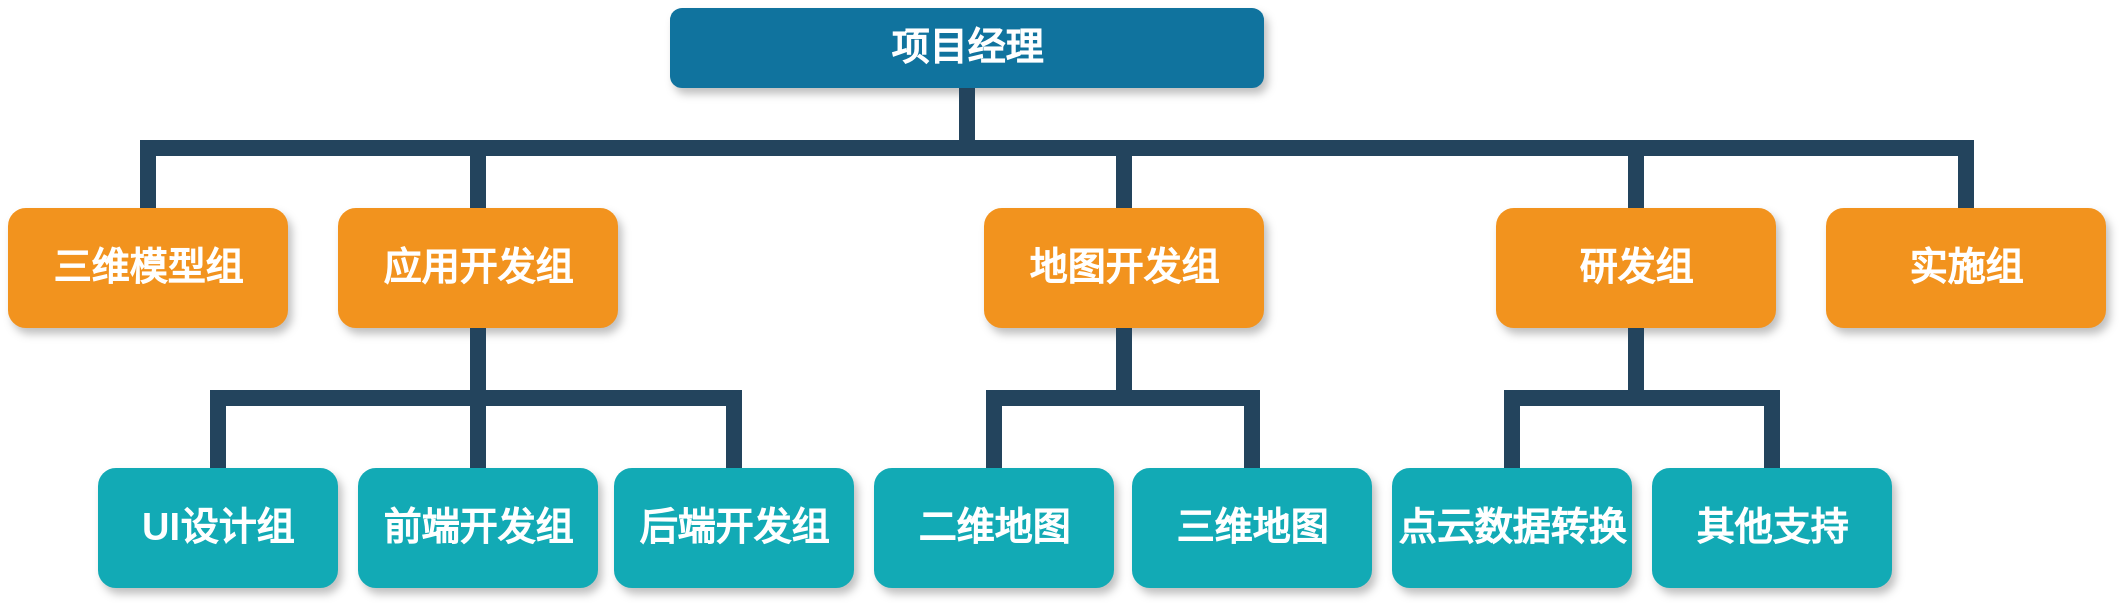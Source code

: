 <mxfile version="12.8.5" type="github">
  <diagram name="Page-1" id="64c3da0e-402f-94eb-ee01-a36477274f13">
    <mxGraphModel dx="973" dy="664" grid="1" gridSize="10" guides="1" tooltips="1" connect="1" arrows="1" fold="1" page="1" pageScale="1" pageWidth="1169" pageHeight="826" background="#ffffff" math="0" shadow="0">
      <root>
        <mxCell id="0" />
        <mxCell id="1" parent="0" />
        <mxCell id="2" value="项目经理" style="whiteSpace=wrap;rounded=1;shadow=1;fillColor=#10739E;strokeColor=none;fontColor=#FFFFFF;fontStyle=1;fontSize=19;" parent="1" vertex="1">
          <mxGeometry x="1043" y="70" width="297" height="40" as="geometry" />
        </mxCell>
        <mxCell id="3" value="三维模型组" style="whiteSpace=wrap;rounded=1;fillColor=#F2931E;strokeColor=none;shadow=1;fontColor=#FFFFFF;fontStyle=1;fontSize=19;" parent="1" vertex="1">
          <mxGeometry x="712" y="170.0" width="140" height="60" as="geometry" />
        </mxCell>
        <mxCell id="5" value="实施组" style="whiteSpace=wrap;rounded=1;fillColor=#F2931E;strokeColor=none;shadow=1;fontColor=#FFFFFF;fontStyle=1;fontSize=19;" parent="1" vertex="1">
          <mxGeometry x="1621" y="170.0" width="140" height="60" as="geometry" />
        </mxCell>
        <mxCell id="6" value="应用开发组" style="whiteSpace=wrap;rounded=1;fillColor=#F2931E;strokeColor=none;shadow=1;fontColor=#FFFFFF;fontStyle=1;fontSize=19;" parent="1" vertex="1">
          <mxGeometry x="877" y="170.0" width="140" height="60" as="geometry" />
        </mxCell>
        <mxCell id="7" value="地图开发组" style="whiteSpace=wrap;rounded=1;fillColor=#F2931E;strokeColor=none;shadow=1;fontColor=#FFFFFF;fontStyle=1;fontSize=19;" parent="1" vertex="1">
          <mxGeometry x="1200" y="170.0" width="140" height="60" as="geometry" />
        </mxCell>
        <mxCell id="8" value="研发组" style="whiteSpace=wrap;rounded=1;fillColor=#F2931E;strokeColor=none;shadow=1;fontColor=#FFFFFF;fontStyle=1;fontSize=19;" parent="1" vertex="1">
          <mxGeometry x="1456" y="170.0" width="140" height="60" as="geometry" />
        </mxCell>
        <mxCell id="133" value="UI设计组" style="whiteSpace=wrap;rounded=1;fillColor=#12AAB5;strokeColor=none;shadow=1;fontColor=#FFFFFF;fontSize=19;fontStyle=1" parent="1" vertex="1">
          <mxGeometry x="757.0" y="300.0" width="120" height="60" as="geometry" />
        </mxCell>
        <mxCell id="134" value="后端开发组" style="whiteSpace=wrap;rounded=1;fillColor=#12AAB5;strokeColor=none;shadow=1;fontColor=#FFFFFF;fontSize=19;fontStyle=1" parent="1" vertex="1">
          <mxGeometry x="1015.0" y="300.0" width="120" height="60" as="geometry" />
        </mxCell>
        <mxCell id="155" value="二维地图" style="whiteSpace=wrap;rounded=1;fillColor=#12AAB5;strokeColor=none;shadow=1;fontColor=#FFFFFF;fontSize=19;fontStyle=1" parent="1" vertex="1">
          <mxGeometry x="1145.0" y="300.0" width="120" height="60" as="geometry" />
        </mxCell>
        <mxCell id="156" value="三维地图" style="whiteSpace=wrap;rounded=1;fillColor=#12AAB5;strokeColor=none;shadow=1;fontColor=#FFFFFF;fontSize=19;fontStyle=1" parent="1" vertex="1">
          <mxGeometry x="1274.0" y="300.0" width="120" height="60" as="geometry" />
        </mxCell>
        <mxCell id="177" value="点云数据转换" style="whiteSpace=wrap;rounded=1;fillColor=#12AAB5;strokeColor=none;shadow=1;fontColor=#FFFFFF;fontSize=19;fontStyle=1" parent="1" vertex="1">
          <mxGeometry x="1404.0" y="300.0" width="120" height="60" as="geometry" />
        </mxCell>
        <mxCell id="178" value="其他支持" style="whiteSpace=wrap;rounded=1;fillColor=#12AAB5;strokeColor=none;shadow=1;fontColor=#FFFFFF;fontSize=19;fontStyle=1" parent="1" vertex="1">
          <mxGeometry x="1534.0" y="300.0" width="120" height="60" as="geometry" />
        </mxCell>
        <mxCell id="221" value="" style="edgeStyle=elbowEdgeStyle;elbow=vertical;rounded=0;fontColor=#000000;endArrow=none;endFill=0;strokeWidth=8;strokeColor=#23445D;fontSize=19;" parent="1" source="6" target="133" edge="1">
          <mxGeometry width="100" height="100" relative="1" as="geometry">
            <mxPoint x="780" y="270" as="sourcePoint" />
            <mxPoint x="880" y="170" as="targetPoint" />
          </mxGeometry>
        </mxCell>
        <mxCell id="222" value="" style="edgeStyle=elbowEdgeStyle;elbow=vertical;rounded=0;fontColor=#000000;endArrow=none;endFill=0;strokeWidth=8;strokeColor=#23445D;fontSize=19;" parent="1" source="6" target="134" edge="1">
          <mxGeometry width="100" height="100" relative="1" as="geometry">
            <mxPoint x="1030" y="280" as="sourcePoint" />
            <mxPoint x="1130" y="180" as="targetPoint" />
          </mxGeometry>
        </mxCell>
        <mxCell id="223" value="" style="edgeStyle=elbowEdgeStyle;elbow=vertical;rounded=0;fontColor=#000000;endArrow=none;endFill=0;strokeWidth=8;strokeColor=#23445D;fontSize=19;" parent="1" source="7" target="155" edge="1">
          <mxGeometry width="100" height="100" relative="1" as="geometry">
            <mxPoint x="1305" y="300" as="sourcePoint" />
            <mxPoint x="1205" y="190" as="targetPoint" />
          </mxGeometry>
        </mxCell>
        <mxCell id="224" value="" style="edgeStyle=elbowEdgeStyle;elbow=vertical;rounded=0;fontColor=#000000;endArrow=none;endFill=0;strokeWidth=8;strokeColor=#23445D;fontSize=19;" parent="1" source="7" target="156" edge="1">
          <mxGeometry width="100" height="100" relative="1" as="geometry">
            <mxPoint x="1395" y="290" as="sourcePoint" />
            <mxPoint x="1495" y="190" as="targetPoint" />
          </mxGeometry>
        </mxCell>
        <mxCell id="225" value="" style="edgeStyle=elbowEdgeStyle;elbow=vertical;rounded=0;fontColor=#000000;endArrow=none;endFill=0;strokeWidth=8;strokeColor=#23445D;fontSize=19;" parent="1" source="8" target="177" edge="1">
          <mxGeometry width="100" height="100" relative="1" as="geometry">
            <mxPoint x="1412" y="290" as="sourcePoint" />
            <mxPoint x="1512" y="190" as="targetPoint" />
          </mxGeometry>
        </mxCell>
        <mxCell id="226" value="" style="edgeStyle=elbowEdgeStyle;elbow=vertical;rounded=0;fontColor=#000000;endArrow=none;endFill=0;strokeWidth=8;strokeColor=#23445D;fontSize=19;" parent="1" source="8" target="178" edge="1">
          <mxGeometry width="100" height="100" relative="1" as="geometry">
            <mxPoint x="1642" y="290" as="sourcePoint" />
            <mxPoint x="1742" y="190" as="targetPoint" />
          </mxGeometry>
        </mxCell>
        <mxCell id="229" value="" style="edgeStyle=elbowEdgeStyle;elbow=vertical;rounded=0;fontColor=#000000;endArrow=none;endFill=0;strokeWidth=8;strokeColor=#23445D;fontSize=19;" parent="1" source="2" target="3" edge="1">
          <mxGeometry width="100" height="100" relative="1" as="geometry">
            <mxPoint x="540" y="140" as="sourcePoint" />
            <mxPoint x="640" y="40" as="targetPoint" />
          </mxGeometry>
        </mxCell>
        <mxCell id="231" value="" style="edgeStyle=elbowEdgeStyle;elbow=vertical;rounded=0;fontColor=#000000;endArrow=none;endFill=0;strokeWidth=8;strokeColor=#23445D;fontSize=19;" parent="1" source="2" target="6" edge="1">
          <mxGeometry width="100" height="100" relative="1" as="geometry">
            <mxPoint x="560" y="160" as="sourcePoint" />
            <mxPoint x="660" y="60" as="targetPoint" />
          </mxGeometry>
        </mxCell>
        <mxCell id="232" value="" style="edgeStyle=elbowEdgeStyle;elbow=vertical;rounded=0;fontColor=#000000;endArrow=none;endFill=0;strokeWidth=8;strokeColor=#23445D;fontSize=19;" parent="1" source="2" target="7" edge="1">
          <mxGeometry width="100" height="100" relative="1" as="geometry">
            <mxPoint x="570" y="170" as="sourcePoint" />
            <mxPoint x="670" y="70" as="targetPoint" />
          </mxGeometry>
        </mxCell>
        <mxCell id="233" value="" style="edgeStyle=elbowEdgeStyle;elbow=vertical;rounded=0;fontColor=#000000;endArrow=none;endFill=0;strokeWidth=8;strokeColor=#23445D;fontSize=19;" parent="1" source="2" target="8" edge="1">
          <mxGeometry width="100" height="100" relative="1" as="geometry">
            <mxPoint x="580" y="180" as="sourcePoint" />
            <mxPoint x="680" y="80" as="targetPoint" />
          </mxGeometry>
        </mxCell>
        <mxCell id="234" value="" style="edgeStyle=elbowEdgeStyle;elbow=vertical;rounded=0;fontColor=#000000;endArrow=none;endFill=0;strokeWidth=8;strokeColor=#23445D;fontSize=19;" parent="1" source="2" target="5" edge="1">
          <mxGeometry width="100" height="100" relative="1" as="geometry">
            <mxPoint x="590" y="190" as="sourcePoint" />
            <mxPoint x="690" y="90" as="targetPoint" />
          </mxGeometry>
        </mxCell>
        <mxCell id="c9Nfd2z3ShMvRTWQE4oz-236" value="前端开发组" style="whiteSpace=wrap;rounded=1;fillColor=#12AAB5;strokeColor=none;shadow=1;fontColor=#FFFFFF;fontSize=19;fontStyle=1" parent="1" vertex="1">
          <mxGeometry x="887.0" y="300.0" width="120" height="60" as="geometry" />
        </mxCell>
        <mxCell id="bP-Ace6K3FxXCHVhdBbS-234" value="" style="edgeStyle=elbowEdgeStyle;elbow=vertical;rounded=0;fontColor=#000000;endArrow=none;endFill=0;strokeWidth=8;strokeColor=#23445D;fontSize=19;" edge="1" parent="1" source="6" target="c9Nfd2z3ShMvRTWQE4oz-236">
          <mxGeometry width="100" height="100" relative="1" as="geometry">
            <mxPoint x="960" y="240.0" as="sourcePoint" />
            <mxPoint x="827.0" y="310.0" as="targetPoint" />
          </mxGeometry>
        </mxCell>
      </root>
    </mxGraphModel>
  </diagram>
</mxfile>
